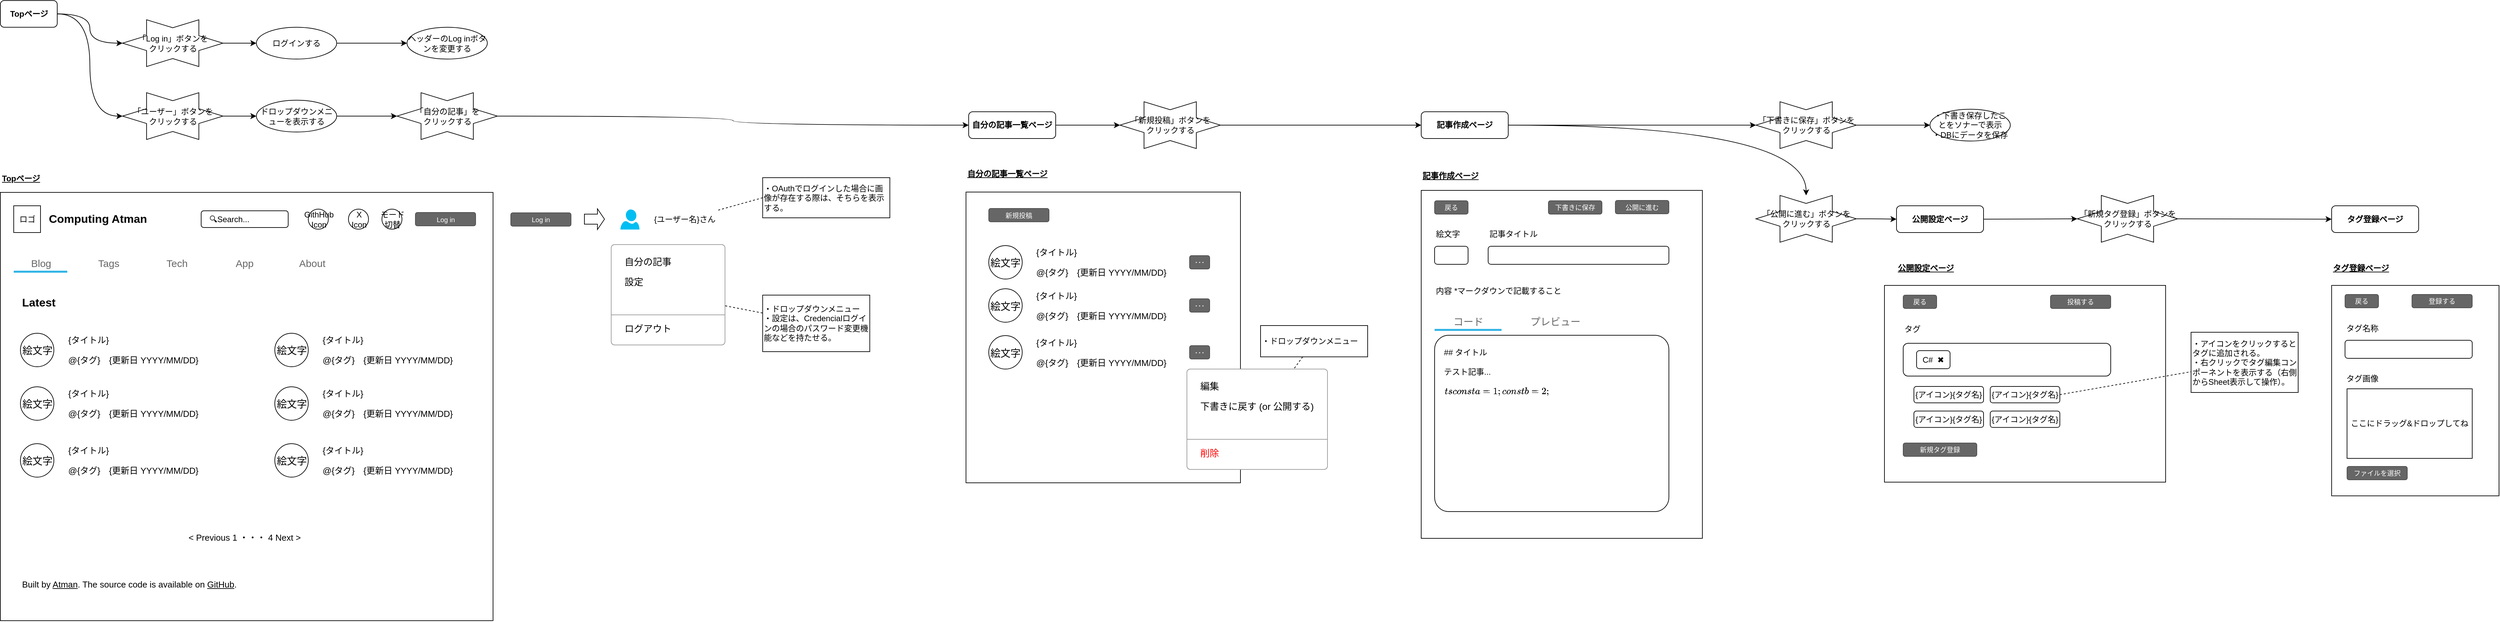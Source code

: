 <mxfile>
    <diagram id="7cTXVbluywycEbsM0X0C" name="トップページ-記事作成">
        <mxGraphModel dx="1246" dy="680" grid="1" gridSize="10" guides="1" tooltips="1" connect="1" arrows="1" fold="1" page="1" pageScale="1" pageWidth="1654" pageHeight="1169" math="0" shadow="0">
            <root>
                <mxCell id="0"/>
                <mxCell id="1" parent="0"/>
                <mxCell id="173" value="" style="rounded=0;whiteSpace=wrap;html=1;fillColor=none;" vertex="1" parent="1">
                    <mxGeometry x="2892" y="504.5" width="420" height="294" as="geometry"/>
                </mxCell>
                <mxCell id="150" value="" style="rounded=0;whiteSpace=wrap;html=1;fillColor=none;" vertex="1" parent="1">
                    <mxGeometry x="2200" y="362.5" width="420" height="520" as="geometry"/>
                </mxCell>
                <mxCell id="125" value="" style="rounded=0;whiteSpace=wrap;html=1;fillColor=none;" vertex="1" parent="1">
                    <mxGeometry x="1520" y="365" width="410" height="434.5" as="geometry"/>
                </mxCell>
                <mxCell id="54" value="" style="rounded=0;whiteSpace=wrap;html=1;fillColor=none;" vertex="1" parent="1">
                    <mxGeometry x="77.5" y="365.5" width="736" height="640" as="geometry"/>
                </mxCell>
                <mxCell id="2" value="ロゴ" style="rounded=0;whiteSpace=wrap;html=1;" parent="1" vertex="1">
                    <mxGeometry x="97.5" y="385.5" width="40" height="40" as="geometry"/>
                </mxCell>
                <mxCell id="4" value="Computing Atman" style="text;html=1;strokeColor=none;fillColor=none;align=left;verticalAlign=middle;whiteSpace=wrap;rounded=0;fontStyle=1;fontSize=17;" parent="1" vertex="1">
                    <mxGeometry x="147.5" y="390.5" width="180" height="30" as="geometry"/>
                </mxCell>
                <mxCell id="5" value="🔍Search..." style="rounded=1;whiteSpace=wrap;html=1;align=left;spacingLeft=10;" parent="1" vertex="1">
                    <mxGeometry x="377.5" y="393" width="130" height="25" as="geometry"/>
                </mxCell>
                <mxCell id="8" value="GithHub&lt;br&gt;Icon" style="ellipse;html=1;aspect=fixed;" parent="1" vertex="1">
                    <mxGeometry x="537.5" y="390.5" width="30" height="30" as="geometry"/>
                </mxCell>
                <mxCell id="9" value="X&lt;br&gt;Icon" style="ellipse;html=1;aspect=fixed;" parent="1" vertex="1">
                    <mxGeometry x="597.5" y="390.5" width="30" height="30" as="geometry"/>
                </mxCell>
                <mxCell id="10" value="モード&lt;br style=&quot;font-size: 12px;&quot;&gt;切替" style="ellipse;html=1;aspect=fixed;fontSize=12;verticalAlign=middle;" parent="1" vertex="1">
                    <mxGeometry x="647.5" y="390.5" width="30" height="30" as="geometry"/>
                </mxCell>
                <mxCell id="11" value="Log in" style="rounded=1;html=1;shadow=0;dashed=0;whiteSpace=wrap;fontSize=10;fillColor=#666666;align=center;strokeColor=#4D4D4D;fontColor=#ffffff;" parent="1" vertex="1">
                    <mxGeometry x="697.5" y="395.5" width="90" height="20" as="geometry"/>
                </mxCell>
                <mxCell id="12" value="" style="strokeWidth=1;html=1;shadow=0;dashed=0;shape=mxgraph.android.rrect;rSize=0;fillColor=none;strokeColor=none;fontSize=15;fontStyle=0" parent="1" vertex="1">
                    <mxGeometry x="97.5" y="455.5" width="510" height="30" as="geometry"/>
                </mxCell>
                <mxCell id="13" value="Tags" style="strokeWidth=1;html=1;shadow=0;dashed=0;shape=mxgraph.android.anchor;fontStyle=0;fontColor=#666666;fontSize=15;" parent="12" vertex="1">
                    <mxGeometry x="101" width="80" height="30" as="geometry"/>
                </mxCell>
                <mxCell id="16" value="About" style="strokeWidth=1;html=1;shadow=0;dashed=0;shape=mxgraph.android.anchor;fontStyle=0;fontColor=#666666;fontSize=15;" parent="12" vertex="1">
                    <mxGeometry x="405.385" width="80" height="30" as="geometry"/>
                </mxCell>
                <mxCell id="14" value="Blog" style="strokeWidth=1;html=1;shadow=0;dashed=0;shape=mxgraph.android.rrect;rSize=0;fontStyle=0;fillColor=none;strokeColor=none;fontColor=#666666;fontSize=15;" parent="12" vertex="1">
                    <mxGeometry width="80" height="30" as="geometry"/>
                </mxCell>
                <mxCell id="15" value="" style="strokeWidth=1;html=1;shadow=0;dashed=0;shape=mxgraph.android.rrect;rSize=0;fillColor=#33b5e5;strokeColor=none;fontSize=17;" parent="14" vertex="1">
                    <mxGeometry y="27.0" width="80" height="3" as="geometry"/>
                </mxCell>
                <mxCell id="24" value="Tech" style="strokeWidth=1;html=1;shadow=0;dashed=0;shape=mxgraph.android.anchor;fontStyle=0;fontColor=#666666;fontSize=15;" parent="12" vertex="1">
                    <mxGeometry x="203" width="80" height="30" as="geometry"/>
                </mxCell>
                <mxCell id="17" value="App" style="strokeWidth=1;html=1;shadow=0;dashed=0;shape=mxgraph.android.anchor;fontStyle=0;fontColor=#666666;fontSize=15;" parent="12" vertex="1">
                    <mxGeometry x="304" width="80" height="30" as="geometry"/>
                </mxCell>
                <mxCell id="28" value="" style="group" parent="1" vertex="1" connectable="0">
                    <mxGeometry x="107.5" y="571" width="329" height="60" as="geometry"/>
                </mxCell>
                <mxCell id="25" value="絵文字" style="ellipse;whiteSpace=wrap;html=1;aspect=fixed;fontSize=15;fillColor=none;" parent="28" vertex="1">
                    <mxGeometry y="5" width="50" height="50" as="geometry"/>
                </mxCell>
                <mxCell id="26" value="{タイトル}" style="text;html=1;strokeColor=none;fillColor=none;align=left;verticalAlign=middle;whiteSpace=wrap;rounded=0;fontSize=13;" parent="28" vertex="1">
                    <mxGeometry x="69" width="260" height="30" as="geometry"/>
                </mxCell>
                <mxCell id="27" value="@{タグ}　{更新日 YYYY/MM/DD}" style="text;html=1;strokeColor=none;fillColor=none;align=left;verticalAlign=middle;whiteSpace=wrap;rounded=0;fontSize=13;" parent="28" vertex="1">
                    <mxGeometry x="69" y="30" width="260" height="30" as="geometry"/>
                </mxCell>
                <mxCell id="29" value="" style="group" parent="1" vertex="1" connectable="0">
                    <mxGeometry x="487.5" y="571" width="329" height="60" as="geometry"/>
                </mxCell>
                <mxCell id="30" value="絵文字" style="ellipse;whiteSpace=wrap;html=1;aspect=fixed;fontSize=15;fillColor=none;" parent="29" vertex="1">
                    <mxGeometry y="5" width="50" height="50" as="geometry"/>
                </mxCell>
                <mxCell id="31" value="{タイトル}" style="text;html=1;strokeColor=none;fillColor=none;align=left;verticalAlign=middle;whiteSpace=wrap;rounded=0;fontSize=13;" parent="29" vertex="1">
                    <mxGeometry x="69" width="260" height="30" as="geometry"/>
                </mxCell>
                <mxCell id="32" value="@{タグ}　{更新日 YYYY/MM/DD}" style="text;html=1;strokeColor=none;fillColor=none;align=left;verticalAlign=middle;whiteSpace=wrap;rounded=0;fontSize=13;" parent="29" vertex="1">
                    <mxGeometry x="69" y="30" width="260" height="30" as="geometry"/>
                </mxCell>
                <mxCell id="33" value="" style="group" parent="1" vertex="1" connectable="0">
                    <mxGeometry x="107.5" y="651" width="329" height="60" as="geometry"/>
                </mxCell>
                <mxCell id="34" value="絵文字" style="ellipse;whiteSpace=wrap;html=1;aspect=fixed;fontSize=15;fillColor=none;" parent="33" vertex="1">
                    <mxGeometry y="5" width="50" height="50" as="geometry"/>
                </mxCell>
                <mxCell id="35" value="{タイトル}" style="text;html=1;strokeColor=none;fillColor=none;align=left;verticalAlign=middle;whiteSpace=wrap;rounded=0;fontSize=13;" parent="33" vertex="1">
                    <mxGeometry x="69" width="260" height="30" as="geometry"/>
                </mxCell>
                <mxCell id="36" value="@{タグ}　{更新日 YYYY/MM/DD}" style="text;html=1;strokeColor=none;fillColor=none;align=left;verticalAlign=middle;whiteSpace=wrap;rounded=0;fontSize=13;" parent="33" vertex="1">
                    <mxGeometry x="69" y="30" width="260" height="30" as="geometry"/>
                </mxCell>
                <mxCell id="37" value="" style="group" parent="1" vertex="1" connectable="0">
                    <mxGeometry x="487.5" y="651" width="329" height="60" as="geometry"/>
                </mxCell>
                <mxCell id="38" value="絵文字" style="ellipse;whiteSpace=wrap;html=1;aspect=fixed;fontSize=15;fillColor=none;" parent="37" vertex="1">
                    <mxGeometry y="5" width="50" height="50" as="geometry"/>
                </mxCell>
                <mxCell id="39" value="{タイトル}" style="text;html=1;strokeColor=none;fillColor=none;align=left;verticalAlign=middle;whiteSpace=wrap;rounded=0;fontSize=13;" parent="37" vertex="1">
                    <mxGeometry x="69" width="260" height="30" as="geometry"/>
                </mxCell>
                <mxCell id="40" value="@{タグ}　{更新日 YYYY/MM/DD}" style="text;html=1;strokeColor=none;fillColor=none;align=left;verticalAlign=middle;whiteSpace=wrap;rounded=0;fontSize=13;" parent="37" vertex="1">
                    <mxGeometry x="69" y="30" width="260" height="30" as="geometry"/>
                </mxCell>
                <mxCell id="41" value="" style="group" parent="1" vertex="1" connectable="0">
                    <mxGeometry x="107.5" y="736" width="329" height="60" as="geometry"/>
                </mxCell>
                <mxCell id="42" value="絵文字" style="ellipse;whiteSpace=wrap;html=1;aspect=fixed;fontSize=15;fillColor=none;" parent="41" vertex="1">
                    <mxGeometry y="5" width="50" height="50" as="geometry"/>
                </mxCell>
                <mxCell id="43" value="{タイトル}" style="text;html=1;strokeColor=none;fillColor=none;align=left;verticalAlign=middle;whiteSpace=wrap;rounded=0;fontSize=13;" parent="41" vertex="1">
                    <mxGeometry x="69" width="260" height="30" as="geometry"/>
                </mxCell>
                <mxCell id="44" value="@{タグ}　{更新日 YYYY/MM/DD}" style="text;html=1;strokeColor=none;fillColor=none;align=left;verticalAlign=middle;whiteSpace=wrap;rounded=0;fontSize=13;" parent="41" vertex="1">
                    <mxGeometry x="69" y="30" width="260" height="30" as="geometry"/>
                </mxCell>
                <mxCell id="45" value="" style="group" parent="1" vertex="1" connectable="0">
                    <mxGeometry x="487.5" y="736" width="329" height="60" as="geometry"/>
                </mxCell>
                <mxCell id="46" value="絵文字" style="ellipse;whiteSpace=wrap;html=1;aspect=fixed;fontSize=15;fillColor=none;" parent="45" vertex="1">
                    <mxGeometry y="5" width="50" height="50" as="geometry"/>
                </mxCell>
                <mxCell id="47" value="{タイトル}" style="text;html=1;strokeColor=none;fillColor=none;align=left;verticalAlign=middle;whiteSpace=wrap;rounded=0;fontSize=13;" parent="45" vertex="1">
                    <mxGeometry x="69" width="260" height="30" as="geometry"/>
                </mxCell>
                <mxCell id="48" value="@{タグ}　{更新日 YYYY/MM/DD}" style="text;html=1;strokeColor=none;fillColor=none;align=left;verticalAlign=middle;whiteSpace=wrap;rounded=0;fontSize=13;" parent="45" vertex="1">
                    <mxGeometry x="69" y="30" width="260" height="30" as="geometry"/>
                </mxCell>
                <mxCell id="50" value="Latest" style="text;html=1;strokeColor=none;fillColor=none;align=left;verticalAlign=middle;whiteSpace=wrap;rounded=0;fontStyle=1;fontSize=17;" parent="1" vertex="1">
                    <mxGeometry x="107.5" y="515.5" width="80" height="30" as="geometry"/>
                </mxCell>
                <mxCell id="51" value="&amp;lt; Previous 1 ・・・ 4 Next &amp;gt;" style="text;html=1;strokeColor=none;fillColor=none;align=center;verticalAlign=middle;whiteSpace=wrap;rounded=0;fontSize=13;" parent="1" vertex="1">
                    <mxGeometry x="247" y="865.5" width="391" height="30" as="geometry"/>
                </mxCell>
                <mxCell id="52" value="Built by &lt;u&gt;Atman&lt;/u&gt;. The source code is available on &lt;u&gt;GitHub&lt;/u&gt;." style="text;html=1;strokeColor=none;fillColor=none;align=left;verticalAlign=middle;whiteSpace=wrap;rounded=0;fontSize=13;" parent="1" vertex="1">
                    <mxGeometry x="107.5" y="935.5" width="391" height="30" as="geometry"/>
                </mxCell>
                <mxCell id="55" value="" style="verticalLabelPosition=bottom;html=1;verticalAlign=top;align=center;strokeColor=none;fillColor=#00BEF2;shape=mxgraph.azure.user;" vertex="1" parent="1">
                    <mxGeometry x="1003.75" y="391" width="28.5" height="30" as="geometry"/>
                </mxCell>
                <mxCell id="58" value="{ユーザー名}さん" style="text;html=1;strokeColor=none;fillColor=none;align=center;verticalAlign=middle;whiteSpace=wrap;rounded=0;" vertex="1" parent="1">
                    <mxGeometry x="1050" y="391" width="100" height="30" as="geometry"/>
                </mxCell>
                <mxCell id="61" style="edgeStyle=none;html=1;exitX=0;exitY=0.5;exitDx=0;exitDy=0;endArrow=none;endFill=0;dashed=1;" edge="1" parent="1" source="60" target="58">
                    <mxGeometry relative="1" as="geometry"/>
                </mxCell>
                <mxCell id="60" value="・OAuthでログインした場合に画像が存在する際は、そちらを表示する。" style="rounded=0;whiteSpace=wrap;html=1;fillColor=none;align=left;" vertex="1" parent="1">
                    <mxGeometry x="1216.25" y="343.5" width="190" height="60" as="geometry"/>
                </mxCell>
                <mxCell id="65" value="" style="html=1;shadow=0;dashed=0;shape=mxgraph.bootstrap.rrect;rSize=5;fillColor=#ffffff;strokeColor=#999999;" vertex="1" parent="1">
                    <mxGeometry x="990" y="443.5" width="170" height="150" as="geometry"/>
                </mxCell>
                <mxCell id="66" value="自分の記事" style="fillColor=none;strokeColor=none;align=left;spacing=20;fontSize=14;" vertex="1" parent="65">
                    <mxGeometry width="170" height="30" relative="1" as="geometry">
                        <mxPoint y="10" as="offset"/>
                    </mxGeometry>
                </mxCell>
                <mxCell id="67" value="設定" style="fillColor=none;strokeColor=none;align=left;spacing=20;fontSize=14;" vertex="1" parent="65">
                    <mxGeometry width="170" height="30" relative="1" as="geometry">
                        <mxPoint y="40" as="offset"/>
                    </mxGeometry>
                </mxCell>
                <mxCell id="69" value="" style="shape=line;strokeColor=#999999;perimeter=none;resizeWidth=1;fillColor=none;" vertex="1" parent="65">
                    <mxGeometry width="170" height="10" relative="1" as="geometry">
                        <mxPoint y="100" as="offset"/>
                    </mxGeometry>
                </mxCell>
                <mxCell id="70" value="ログアウト" style="fillColor=none;strokeColor=none;align=left;spacing=20;fontSize=14;" vertex="1" parent="65">
                    <mxGeometry width="170" height="30" relative="1" as="geometry">
                        <mxPoint y="110" as="offset"/>
                    </mxGeometry>
                </mxCell>
                <mxCell id="71" value="・ドロップダウンメニュー&lt;br&gt;・設定は、Credencialログインの場合のパスワード変更機能などを持たせる。" style="rounded=0;whiteSpace=wrap;html=1;fillColor=none;align=left;" vertex="1" parent="1">
                    <mxGeometry x="1216.25" y="519" width="160" height="84.5" as="geometry"/>
                </mxCell>
                <mxCell id="72" style="edgeStyle=none;html=1;endArrow=none;endFill=0;dashed=1;" edge="1" parent="1" source="71" target="65">
                    <mxGeometry relative="1" as="geometry">
                        <mxPoint x="1178.88" y="623.5" as="sourcePoint"/>
                        <mxPoint x="1036.253" y="699.39" as="targetPoint"/>
                    </mxGeometry>
                </mxCell>
                <mxCell id="78" style="edgeStyle=orthogonalEdgeStyle;curved=1;html=1;exitX=1;exitY=0.5;exitDx=0;exitDy=0;exitPerimeter=0;entryX=0;entryY=0.5;entryDx=0;entryDy=0;endArrow=classic;endFill=1;" edge="1" parent="1" source="75" target="76">
                    <mxGeometry relative="1" as="geometry"/>
                </mxCell>
                <mxCell id="75" value="「Log in」ボタンを&lt;br&gt;クリックする" style="verticalLabelPosition=middle;verticalAlign=middle;html=1;shape=mxgraph.basic.6_point_star;fillColor=none;labelPosition=center;align=center;" vertex="1" parent="1">
                    <mxGeometry x="260" y="107.5" width="150" height="70" as="geometry"/>
                </mxCell>
                <mxCell id="80" style="edgeStyle=orthogonalEdgeStyle;curved=1;html=1;exitX=1;exitY=0.5;exitDx=0;exitDy=0;entryX=0;entryY=0.5;entryDx=0;entryDy=0;endArrow=classic;endFill=1;" edge="1" parent="1" source="76" target="79">
                    <mxGeometry relative="1" as="geometry"/>
                </mxCell>
                <mxCell id="76" value="ログインする" style="ellipse;whiteSpace=wrap;html=1;fillColor=none;" vertex="1" parent="1">
                    <mxGeometry x="460" y="118.75" width="120" height="47.5" as="geometry"/>
                </mxCell>
                <mxCell id="79" value="ヘッダーのLog inボタンを変更する" style="ellipse;whiteSpace=wrap;html=1;fillColor=none;" vertex="1" parent="1">
                    <mxGeometry x="685" y="118.75" width="120" height="47.5" as="geometry"/>
                </mxCell>
                <mxCell id="81" value="Log in" style="rounded=1;html=1;shadow=0;dashed=0;whiteSpace=wrap;fontSize=10;fillColor=#666666;align=center;strokeColor=#4D4D4D;fontColor=#ffffff;" vertex="1" parent="1">
                    <mxGeometry x="840" y="396" width="90" height="20" as="geometry"/>
                </mxCell>
                <mxCell id="82" value="" style="shape=singleArrow;whiteSpace=wrap;html=1;fillColor=none;arrowWidth=0.483;arrowSize=0.352;" vertex="1" parent="1">
                    <mxGeometry x="950" y="390" width="30" height="31" as="geometry"/>
                </mxCell>
                <mxCell id="87" value="" style="group" vertex="1" connectable="0" parent="1">
                    <mxGeometry x="1554" y="440" width="390" height="60" as="geometry"/>
                </mxCell>
                <mxCell id="88" value="絵文字" style="ellipse;whiteSpace=wrap;html=1;aspect=fixed;fontSize=15;fillColor=none;" vertex="1" parent="87">
                    <mxGeometry y="5" width="50" height="50" as="geometry"/>
                </mxCell>
                <mxCell id="89" value="{タイトル}" style="text;html=1;strokeColor=none;fillColor=none;align=left;verticalAlign=middle;whiteSpace=wrap;rounded=0;fontSize=13;" vertex="1" parent="87">
                    <mxGeometry x="69" width="260" height="30" as="geometry"/>
                </mxCell>
                <mxCell id="90" value="@{タグ}　{更新日 YYYY/MM/DD}" style="text;html=1;strokeColor=none;fillColor=none;align=left;verticalAlign=middle;whiteSpace=wrap;rounded=0;fontSize=13;" vertex="1" parent="87">
                    <mxGeometry x="69" y="30" width="260" height="30" as="geometry"/>
                </mxCell>
                <mxCell id="103" value="･･･" style="rounded=1;html=1;shadow=0;dashed=0;whiteSpace=wrap;fontSize=10;fillColor=#666666;align=center;strokeColor=#4D4D4D;fontColor=#ffffff;" vertex="1" parent="87">
                    <mxGeometry x="300" y="20" width="30" height="20" as="geometry"/>
                </mxCell>
                <mxCell id="91" value="新規投稿" style="rounded=1;html=1;shadow=0;dashed=0;whiteSpace=wrap;fontSize=10;fillColor=#666666;align=center;strokeColor=#4D4D4D;fontColor=#ffffff;" vertex="1" parent="1">
                    <mxGeometry x="1554" y="389.5" width="90" height="20" as="geometry"/>
                </mxCell>
                <mxCell id="93" value="" style="group" vertex="1" connectable="0" parent="1">
                    <mxGeometry x="1554" y="504.5" width="340" height="60" as="geometry"/>
                </mxCell>
                <mxCell id="94" value="絵文字" style="ellipse;whiteSpace=wrap;html=1;aspect=fixed;fontSize=15;fillColor=none;" vertex="1" parent="93">
                    <mxGeometry y="5" width="50" height="50" as="geometry"/>
                </mxCell>
                <mxCell id="95" value="{タイトル}" style="text;html=1;strokeColor=none;fillColor=none;align=left;verticalAlign=middle;whiteSpace=wrap;rounded=0;fontSize=13;" vertex="1" parent="93">
                    <mxGeometry x="69" width="260" height="30" as="geometry"/>
                </mxCell>
                <mxCell id="96" value="@{タグ}　{更新日 YYYY/MM/DD}" style="text;html=1;strokeColor=none;fillColor=none;align=left;verticalAlign=middle;whiteSpace=wrap;rounded=0;fontSize=13;" vertex="1" parent="93">
                    <mxGeometry x="69" y="30" width="260" height="30" as="geometry"/>
                </mxCell>
                <mxCell id="104" value="･･･" style="rounded=1;html=1;shadow=0;dashed=0;whiteSpace=wrap;fontSize=10;fillColor=#666666;align=center;strokeColor=#4D4D4D;fontColor=#ffffff;" vertex="1" parent="93">
                    <mxGeometry x="300" y="20" width="30" height="20" as="geometry"/>
                </mxCell>
                <mxCell id="98" value="" style="group" vertex="1" connectable="0" parent="1">
                    <mxGeometry x="1554" y="574.5" width="340" height="60" as="geometry"/>
                </mxCell>
                <mxCell id="99" value="絵文字" style="ellipse;whiteSpace=wrap;html=1;aspect=fixed;fontSize=15;fillColor=none;" vertex="1" parent="98">
                    <mxGeometry y="5" width="50" height="50" as="geometry"/>
                </mxCell>
                <mxCell id="100" value="{タイトル}" style="text;html=1;strokeColor=none;fillColor=none;align=left;verticalAlign=middle;whiteSpace=wrap;rounded=0;fontSize=13;" vertex="1" parent="98">
                    <mxGeometry x="69" width="260" height="30" as="geometry"/>
                </mxCell>
                <mxCell id="101" value="@{タグ}　{更新日 YYYY/MM/DD}" style="text;html=1;strokeColor=none;fillColor=none;align=left;verticalAlign=middle;whiteSpace=wrap;rounded=0;fontSize=13;" vertex="1" parent="98">
                    <mxGeometry x="69" y="30" width="260" height="30" as="geometry"/>
                </mxCell>
                <mxCell id="105" value="･･･" style="rounded=1;html=1;shadow=0;dashed=0;whiteSpace=wrap;fontSize=10;fillColor=#666666;align=center;strokeColor=#4D4D4D;fontColor=#ffffff;" vertex="1" parent="98">
                    <mxGeometry x="300" y="20" width="30" height="20" as="geometry"/>
                </mxCell>
                <mxCell id="106" value="Topページ" style="rounded=1;whiteSpace=wrap;html=1;fillColor=none;fontStyle=1" vertex="1" parent="1">
                    <mxGeometry x="77.5" y="78.75" width="85" height="40" as="geometry"/>
                </mxCell>
                <mxCell id="130" style="edgeStyle=orthogonalEdgeStyle;curved=1;html=1;exitX=1;exitY=0.5;exitDx=0;exitDy=0;fontColor=#FF0000;endArrow=classic;endFill=1;" edge="1" parent="1" source="107" target="129">
                    <mxGeometry relative="1" as="geometry"/>
                </mxCell>
                <mxCell id="107" value="自分の記事一覧ページ" style="rounded=1;whiteSpace=wrap;html=1;fillColor=none;fontStyle=1" vertex="1" parent="1">
                    <mxGeometry x="1524" y="245" width="130" height="40" as="geometry"/>
                </mxCell>
                <mxCell id="108" style="edgeStyle=orthogonalEdgeStyle;curved=1;html=1;exitX=1;exitY=0.5;exitDx=0;exitDy=0;endArrow=classic;endFill=1;entryX=0;entryY=0.5;entryDx=0;entryDy=0;entryPerimeter=0;" edge="1" parent="1" source="106" target="75">
                    <mxGeometry relative="1" as="geometry">
                        <mxPoint x="420" y="125" as="sourcePoint"/>
                        <mxPoint x="270" y="120" as="targetPoint"/>
                    </mxGeometry>
                </mxCell>
                <mxCell id="109" value="「ユーザー」ボタンを&lt;br&gt;クリックする" style="verticalLabelPosition=middle;verticalAlign=middle;html=1;shape=mxgraph.basic.6_point_star;fillColor=none;labelPosition=center;align=center;" vertex="1" parent="1">
                    <mxGeometry x="260" y="216.5" width="150" height="70" as="geometry"/>
                </mxCell>
                <mxCell id="110" value="ドロップダウンメニューを表示する" style="ellipse;whiteSpace=wrap;html=1;fillColor=none;" vertex="1" parent="1">
                    <mxGeometry x="460" y="227.75" width="120" height="47.5" as="geometry"/>
                </mxCell>
                <mxCell id="111" value="「自分の記事」を&lt;br&gt;クリックする" style="verticalLabelPosition=middle;verticalAlign=middle;html=1;shape=mxgraph.basic.6_point_star;fillColor=none;labelPosition=center;align=center;" vertex="1" parent="1">
                    <mxGeometry x="670" y="216.5" width="150" height="70" as="geometry"/>
                </mxCell>
                <mxCell id="112" style="edgeStyle=orthogonalEdgeStyle;curved=1;html=1;exitX=1;exitY=0.5;exitDx=0;exitDy=0;endArrow=classic;endFill=1;entryX=0;entryY=0.5;entryDx=0;entryDy=0;entryPerimeter=0;" edge="1" parent="1" source="106" target="109">
                    <mxGeometry relative="1" as="geometry">
                        <mxPoint x="172.5" y="108.75" as="sourcePoint"/>
                        <mxPoint x="270.0" y="152.5" as="targetPoint"/>
                    </mxGeometry>
                </mxCell>
                <mxCell id="113" style="edgeStyle=orthogonalEdgeStyle;curved=1;html=1;exitX=1;exitY=0.5;exitDx=0;exitDy=0;exitPerimeter=0;entryX=0;entryY=0.5;entryDx=0;entryDy=0;endArrow=classic;endFill=1;" edge="1" parent="1" source="109" target="110">
                    <mxGeometry relative="1" as="geometry">
                        <mxPoint x="420" y="152.5" as="sourcePoint"/>
                        <mxPoint x="470" y="152.5" as="targetPoint"/>
                    </mxGeometry>
                </mxCell>
                <mxCell id="114" style="edgeStyle=orthogonalEdgeStyle;curved=1;html=1;exitX=1;exitY=0.5;exitDx=0;exitDy=0;entryX=0;entryY=0.5;entryDx=0;entryDy=0;endArrow=classic;endFill=1;entryPerimeter=0;" edge="1" parent="1" source="110" target="111">
                    <mxGeometry relative="1" as="geometry">
                        <mxPoint x="590" y="152.5" as="sourcePoint"/>
                        <mxPoint x="695" y="152.5" as="targetPoint"/>
                    </mxGeometry>
                </mxCell>
                <mxCell id="115" value="Topページ" style="text;html=1;strokeColor=none;fillColor=none;align=left;verticalAlign=middle;whiteSpace=wrap;rounded=0;fontStyle=5" vertex="1" parent="1">
                    <mxGeometry x="77.5" y="330" width="100" height="30" as="geometry"/>
                </mxCell>
                <mxCell id="116" style="edgeStyle=orthogonalEdgeStyle;curved=1;html=1;exitX=1;exitY=0.5;exitDx=0;exitDy=0;endArrow=classic;endFill=1;exitPerimeter=0;" edge="1" parent="1" source="111" target="107">
                    <mxGeometry relative="1" as="geometry">
                        <mxPoint x="590" y="261.5" as="sourcePoint"/>
                        <mxPoint x="990" y="270" as="targetPoint"/>
                    </mxGeometry>
                </mxCell>
                <mxCell id="117" value="自分の記事一覧ページ" style="text;html=1;strokeColor=none;fillColor=none;align=left;verticalAlign=middle;whiteSpace=wrap;rounded=0;fontStyle=5" vertex="1" parent="1">
                    <mxGeometry x="1520" y="323" width="146" height="30" as="geometry"/>
                </mxCell>
                <mxCell id="118" value="" style="html=1;shadow=0;dashed=0;shape=mxgraph.bootstrap.rrect;rSize=5;fillColor=#ffffff;strokeColor=#999999;" vertex="1" parent="1">
                    <mxGeometry x="1850" y="629.5" width="210" height="150" as="geometry"/>
                </mxCell>
                <mxCell id="119" value="編集" style="fillColor=none;strokeColor=none;align=left;spacing=20;fontSize=14;" vertex="1" parent="118">
                    <mxGeometry width="170" height="30" relative="1" as="geometry">
                        <mxPoint y="10" as="offset"/>
                    </mxGeometry>
                </mxCell>
                <mxCell id="120" value="下書きに戻す (or 公開する)" style="fillColor=none;strokeColor=none;align=left;spacing=20;fontSize=14;" vertex="1" parent="118">
                    <mxGeometry width="170" height="30" relative="1" as="geometry">
                        <mxPoint y="40" as="offset"/>
                    </mxGeometry>
                </mxCell>
                <mxCell id="121" value="" style="shape=line;strokeColor=#999999;perimeter=none;resizeWidth=1;fillColor=none;" vertex="1" parent="118">
                    <mxGeometry width="210" height="10" relative="1" as="geometry">
                        <mxPoint y="100" as="offset"/>
                    </mxGeometry>
                </mxCell>
                <mxCell id="123" value="削除" style="fillColor=none;strokeColor=none;align=left;spacing=20;fontSize=14;fontColor=#FF0000;" vertex="1" parent="118">
                    <mxGeometry y="110" width="198.333" height="30" as="geometry"/>
                </mxCell>
                <mxCell id="126" value="・ドロップダウンメニュー" style="rounded=0;whiteSpace=wrap;html=1;fillColor=none;align=left;" vertex="1" parent="1">
                    <mxGeometry x="1960" y="564.5" width="160" height="46.75" as="geometry"/>
                </mxCell>
                <mxCell id="127" style="edgeStyle=none;html=1;endArrow=none;endFill=0;dashed=1;" edge="1" parent="1" source="126" target="118">
                    <mxGeometry relative="1" as="geometry">
                        <mxPoint x="1256.25" y="535.292" as="sourcePoint"/>
                        <mxPoint x="1200" y="524.424" as="targetPoint"/>
                    </mxGeometry>
                </mxCell>
                <mxCell id="132" style="edgeStyle=orthogonalEdgeStyle;curved=1;html=1;exitX=1;exitY=0.5;exitDx=0;exitDy=0;exitPerimeter=0;fontColor=#FF0000;endArrow=classic;endFill=1;" edge="1" parent="1" source="129" target="131">
                    <mxGeometry relative="1" as="geometry"/>
                </mxCell>
                <mxCell id="129" value="「新規投稿」ボタンを&lt;br&gt;クリックする" style="verticalLabelPosition=middle;verticalAlign=middle;html=1;shape=mxgraph.basic.6_point_star;fillColor=none;labelPosition=center;align=center;" vertex="1" parent="1">
                    <mxGeometry x="1750" y="230" width="150" height="70" as="geometry"/>
                </mxCell>
                <mxCell id="152" style="edgeStyle=orthogonalEdgeStyle;curved=1;html=1;exitX=1;exitY=0.5;exitDx=0;exitDy=0;fontColor=#000000;endArrow=classic;endFill=1;" edge="1" parent="1" source="131" target="151">
                    <mxGeometry relative="1" as="geometry"/>
                </mxCell>
                <mxCell id="156" style="edgeStyle=orthogonalEdgeStyle;curved=1;html=1;exitX=1;exitY=0.5;exitDx=0;exitDy=0;fontColor=#000000;endArrow=classic;endFill=1;" edge="1" parent="1" source="131" target="155">
                    <mxGeometry relative="1" as="geometry"/>
                </mxCell>
                <mxCell id="131" value="記事作成ページ" style="rounded=1;whiteSpace=wrap;html=1;fillColor=none;fontStyle=1" vertex="1" parent="1">
                    <mxGeometry x="2200" y="245" width="130" height="40" as="geometry"/>
                </mxCell>
                <mxCell id="133" value="記事作成ページ" style="text;html=1;strokeColor=none;fillColor=none;align=left;verticalAlign=middle;whiteSpace=wrap;rounded=0;fontStyle=5" vertex="1" parent="1">
                    <mxGeometry x="2200" y="319.5" width="146" height="43" as="geometry"/>
                </mxCell>
                <mxCell id="134" value="絵文字" style="text;html=1;strokeColor=none;fillColor=none;align=left;verticalAlign=middle;whiteSpace=wrap;rounded=0;fontColor=#000000;" vertex="1" parent="1">
                    <mxGeometry x="2220" y="412.5" width="60" height="30" as="geometry"/>
                </mxCell>
                <mxCell id="135" value="" style="rounded=1;whiteSpace=wrap;html=1;fontColor=#000000;fillColor=none;" vertex="1" parent="1">
                    <mxGeometry x="2220" y="446" width="50" height="27" as="geometry"/>
                </mxCell>
                <mxCell id="136" value="記事タイトル" style="text;html=1;strokeColor=none;fillColor=none;align=left;verticalAlign=middle;whiteSpace=wrap;rounded=0;fontColor=#000000;" vertex="1" parent="1">
                    <mxGeometry x="2300" y="413" width="90" height="30" as="geometry"/>
                </mxCell>
                <mxCell id="137" value="" style="rounded=1;whiteSpace=wrap;html=1;fontColor=#000000;fillColor=none;" vertex="1" parent="1">
                    <mxGeometry x="2300" y="446" width="270" height="27" as="geometry"/>
                </mxCell>
                <mxCell id="138" value="内容 *マークダウンで記載すること" style="text;html=1;strokeColor=none;fillColor=none;align=left;verticalAlign=middle;whiteSpace=wrap;rounded=0;fontColor=#000000;" vertex="1" parent="1">
                    <mxGeometry x="2220" y="498" width="240" height="30" as="geometry"/>
                </mxCell>
                <mxCell id="139" value="戻る" style="rounded=1;html=1;shadow=0;dashed=0;whiteSpace=wrap;fontSize=10;fillColor=#666666;align=center;strokeColor=#4D4D4D;fontColor=#ffffff;" vertex="1" parent="1">
                    <mxGeometry x="2220" y="378" width="50" height="20" as="geometry"/>
                </mxCell>
                <mxCell id="140" value="下書きに保存" style="rounded=1;html=1;shadow=0;dashed=0;whiteSpace=wrap;fontSize=10;fillColor=#666666;align=center;strokeColor=#4D4D4D;fontColor=#ffffff;" vertex="1" parent="1">
                    <mxGeometry x="2390" y="378" width="80" height="20" as="geometry"/>
                </mxCell>
                <mxCell id="141" value="公開に進む" style="rounded=1;html=1;shadow=0;dashed=0;whiteSpace=wrap;fontSize=10;fillColor=#666666;align=center;strokeColor=#4D4D4D;fontColor=#ffffff;" vertex="1" parent="1">
                    <mxGeometry x="2490" y="377.5" width="80" height="20" as="geometry"/>
                </mxCell>
                <mxCell id="142" value="" style="strokeWidth=1;html=1;shadow=0;dashed=0;shape=mxgraph.android.rrect;rSize=0;fillColor=none;strokeColor=none;fontSize=15;fontStyle=0" vertex="1" parent="1">
                    <mxGeometry x="2220" y="542.5" width="270" height="30" as="geometry"/>
                </mxCell>
                <mxCell id="143" value="プレビュー" style="strokeWidth=1;html=1;shadow=0;dashed=0;shape=mxgraph.android.anchor;fontStyle=0;fontColor=#666666;fontSize=15;" vertex="1" parent="142">
                    <mxGeometry x="130.001" width="100" height="30" as="geometry"/>
                </mxCell>
                <mxCell id="145" value="コード" style="strokeWidth=1;html=1;shadow=0;dashed=0;shape=mxgraph.android.rrect;rSize=0;fontStyle=0;fillColor=none;strokeColor=none;fontColor=#666666;fontSize=15;" vertex="1" parent="142">
                    <mxGeometry width="100" height="30" as="geometry"/>
                </mxCell>
                <mxCell id="146" value="" style="strokeWidth=1;html=1;shadow=0;dashed=0;shape=mxgraph.android.rrect;rSize=0;fillColor=#33b5e5;strokeColor=none;fontSize=17;" vertex="1" parent="145">
                    <mxGeometry y="27.0" width="100.0" height="3" as="geometry"/>
                </mxCell>
                <mxCell id="149" value="## タイトル&lt;br&gt;&lt;br&gt;テスト記事...&lt;br&gt;&lt;br&gt;```ts&lt;br&gt;const a = 1;&lt;br&gt;const b = 2;&lt;br&gt;```" style="rounded=1;whiteSpace=wrap;html=1;fontColor=#000000;fillColor=none;arcSize=8;align=left;verticalAlign=top;spacing=14;" vertex="1" parent="1">
                    <mxGeometry x="2220" y="579" width="350" height="263.5" as="geometry"/>
                </mxCell>
                <mxCell id="154" style="edgeStyle=orthogonalEdgeStyle;curved=1;html=1;exitX=1;exitY=0.5;exitDx=0;exitDy=0;exitPerimeter=0;fontColor=#000000;endArrow=classic;endFill=1;" edge="1" parent="1" source="151" target="153">
                    <mxGeometry relative="1" as="geometry"/>
                </mxCell>
                <mxCell id="151" value="「下書きに保存」ボタンを&lt;br&gt;クリックする" style="verticalLabelPosition=middle;verticalAlign=middle;html=1;shape=mxgraph.basic.6_point_star;fillColor=none;labelPosition=center;align=center;" vertex="1" parent="1">
                    <mxGeometry x="2700" y="230" width="150" height="70" as="geometry"/>
                </mxCell>
                <mxCell id="153" value="・下書き保存したことをソナーで表示&lt;br&gt;・DBにデータを保存" style="ellipse;whiteSpace=wrap;html=1;fillColor=none;" vertex="1" parent="1">
                    <mxGeometry x="2960" y="241.25" width="120" height="47.5" as="geometry"/>
                </mxCell>
                <mxCell id="159" style="edgeStyle=orthogonalEdgeStyle;curved=1;html=1;exitX=1;exitY=0.5;exitDx=0;exitDy=0;exitPerimeter=0;fontColor=#000000;endArrow=classic;endFill=1;" edge="1" parent="1" source="155" target="157">
                    <mxGeometry relative="1" as="geometry"/>
                </mxCell>
                <mxCell id="155" value="「公開に進む」ボタンを&lt;br&gt;クリックする" style="verticalLabelPosition=middle;verticalAlign=middle;html=1;shape=mxgraph.basic.6_point_star;fillColor=none;labelPosition=center;align=center;" vertex="1" parent="1">
                    <mxGeometry x="2700" y="370" width="150" height="70" as="geometry"/>
                </mxCell>
                <mxCell id="157" value="公開設定ページ" style="rounded=1;whiteSpace=wrap;html=1;fillColor=none;fontStyle=1" vertex="1" parent="1">
                    <mxGeometry x="2910" y="385.5" width="130" height="40" as="geometry"/>
                </mxCell>
                <mxCell id="158" value="公開設定ページ" style="text;html=1;strokeColor=none;fillColor=none;align=left;verticalAlign=middle;whiteSpace=wrap;rounded=0;fontStyle=5" vertex="1" parent="1">
                    <mxGeometry x="2910" y="457" width="146" height="43" as="geometry"/>
                </mxCell>
                <mxCell id="160" value="戻る" style="rounded=1;html=1;shadow=0;dashed=0;whiteSpace=wrap;fontSize=10;fillColor=#666666;align=center;strokeColor=#4D4D4D;fontColor=#ffffff;" vertex="1" parent="1">
                    <mxGeometry x="2920" y="519" width="50" height="20" as="geometry"/>
                </mxCell>
                <mxCell id="161" value="投稿する" style="rounded=1;html=1;shadow=0;dashed=0;whiteSpace=wrap;fontSize=10;fillColor=#666666;align=center;strokeColor=#4D4D4D;fontColor=#ffffff;" vertex="1" parent="1">
                    <mxGeometry x="3140" y="519" width="90" height="20" as="geometry"/>
                </mxCell>
                <mxCell id="162" value="タグ" style="text;html=1;strokeColor=none;fillColor=none;align=left;verticalAlign=middle;whiteSpace=wrap;rounded=0;fontColor=#000000;" vertex="1" parent="1">
                    <mxGeometry x="2920" y="555" width="130" height="30" as="geometry"/>
                </mxCell>
                <mxCell id="163" value="" style="rounded=1;whiteSpace=wrap;html=1;fontColor=#000000;fillColor=none;" vertex="1" parent="1">
                    <mxGeometry x="2920" y="591" width="310" height="49" as="geometry"/>
                </mxCell>
                <mxCell id="164" value="C#&amp;nbsp; ✖" style="rounded=1;whiteSpace=wrap;html=1;fontColor=#000000;fillColor=none;" vertex="1" parent="1">
                    <mxGeometry x="2940" y="602" width="50" height="27" as="geometry"/>
                </mxCell>
                <mxCell id="166" value="{アイコン}{タグ名}" style="rounded=1;whiteSpace=wrap;html=1;fontColor=#000000;fillColor=none;" vertex="1" parent="1">
                    <mxGeometry x="2936" y="655.5" width="104" height="24.5" as="geometry"/>
                </mxCell>
                <mxCell id="171" style="html=1;exitX=1;exitY=0.5;exitDx=0;exitDy=0;fontColor=#000000;endArrow=none;endFill=0;dashed=1;" edge="1" parent="1" source="167" target="170">
                    <mxGeometry relative="1" as="geometry"/>
                </mxCell>
                <mxCell id="167" value="{アイコン}{タグ名}" style="rounded=1;whiteSpace=wrap;html=1;fontColor=#000000;fillColor=none;" vertex="1" parent="1">
                    <mxGeometry x="3050" y="655.5" width="104" height="24.5" as="geometry"/>
                </mxCell>
                <mxCell id="168" value="{アイコン}{タグ名}" style="rounded=1;whiteSpace=wrap;html=1;fontColor=#000000;fillColor=none;" vertex="1" parent="1">
                    <mxGeometry x="2936" y="692.25" width="104" height="24.5" as="geometry"/>
                </mxCell>
                <mxCell id="169" value="{アイコン}{タグ名}" style="rounded=1;whiteSpace=wrap;html=1;fontColor=#000000;fillColor=none;" vertex="1" parent="1">
                    <mxGeometry x="3050" y="692.25" width="104" height="24.5" as="geometry"/>
                </mxCell>
                <mxCell id="170" value="・アイコンをクリックするとタグに追加される。&lt;br&gt;・右クリックでタグ編集コンポーネントを表示する（右側からSheet表示して操作）。" style="rounded=0;whiteSpace=wrap;html=1;fillColor=none;align=left;" vertex="1" parent="1">
                    <mxGeometry x="3350" y="574.5" width="160" height="90" as="geometry"/>
                </mxCell>
                <mxCell id="172" value="新規タグ登録" style="rounded=1;html=1;shadow=0;dashed=0;whiteSpace=wrap;fontSize=10;fillColor=#666666;align=center;strokeColor=#4D4D4D;fontColor=#ffffff;" vertex="1" parent="1">
                    <mxGeometry x="2920" y="740" width="110" height="20" as="geometry"/>
                </mxCell>
                <mxCell id="174" value="「新規タグ登録」ボタンを&lt;br&gt;クリックする" style="verticalLabelPosition=middle;verticalAlign=middle;html=1;shape=mxgraph.basic.6_point_star;fillColor=none;labelPosition=center;align=center;" vertex="1" parent="1">
                    <mxGeometry x="3180" y="370" width="150" height="70" as="geometry"/>
                </mxCell>
                <mxCell id="176" style="edgeStyle=orthogonalEdgeStyle;curved=1;html=1;fontColor=#000000;endArrow=classic;endFill=1;exitX=1;exitY=0.5;exitDx=0;exitDy=0;exitPerimeter=0;" edge="1" parent="1" source="157" target="174">
                    <mxGeometry relative="1" as="geometry">
                        <mxPoint x="3040" y="424.5" as="sourcePoint"/>
                        <mxPoint x="3140" y="330" as="targetPoint"/>
                    </mxGeometry>
                </mxCell>
                <mxCell id="177" value="タグ登録ページ" style="rounded=1;whiteSpace=wrap;html=1;fillColor=none;fontStyle=1" vertex="1" parent="1">
                    <mxGeometry x="3560" y="385.5" width="130" height="40" as="geometry"/>
                </mxCell>
                <mxCell id="178" style="edgeStyle=orthogonalEdgeStyle;curved=1;html=1;fontColor=#000000;endArrow=classic;endFill=1;exitX=1;exitY=0.5;exitDx=0;exitDy=0;exitPerimeter=0;" edge="1" parent="1" source="174" target="177">
                    <mxGeometry relative="1" as="geometry">
                        <mxPoint x="3250" y="564.5" as="sourcePoint"/>
                        <mxPoint x="3350" y="470" as="targetPoint"/>
                    </mxGeometry>
                </mxCell>
                <mxCell id="179" value="タグ登録ページ" style="text;html=1;strokeColor=none;fillColor=none;align=left;verticalAlign=middle;whiteSpace=wrap;rounded=0;fontStyle=5" vertex="1" parent="1">
                    <mxGeometry x="3560" y="457" width="146" height="43" as="geometry"/>
                </mxCell>
                <mxCell id="180" value="戻る" style="rounded=1;html=1;shadow=0;dashed=0;whiteSpace=wrap;fontSize=10;fillColor=#666666;align=center;strokeColor=#4D4D4D;fontColor=#ffffff;" vertex="1" parent="1">
                    <mxGeometry x="3580" y="518" width="50" height="20" as="geometry"/>
                </mxCell>
                <mxCell id="181" value="登録する" style="rounded=1;html=1;shadow=0;dashed=0;whiteSpace=wrap;fontSize=10;fillColor=#666666;align=center;strokeColor=#4D4D4D;fontColor=#ffffff;" vertex="1" parent="1">
                    <mxGeometry x="3680" y="518" width="90" height="20" as="geometry"/>
                </mxCell>
                <mxCell id="182" value="タグ名称" style="text;html=1;strokeColor=none;fillColor=none;align=left;verticalAlign=middle;whiteSpace=wrap;rounded=0;fontColor=#000000;" vertex="1" parent="1">
                    <mxGeometry x="3580" y="554" width="130" height="30" as="geometry"/>
                </mxCell>
                <mxCell id="183" value="" style="rounded=1;whiteSpace=wrap;html=1;fontColor=#000000;fillColor=none;" vertex="1" parent="1">
                    <mxGeometry x="3580" y="586.5" width="190" height="27" as="geometry"/>
                </mxCell>
                <mxCell id="184" value="ここにドラッグ&amp;amp;ドロップしてね" style="rounded=0;whiteSpace=wrap;html=1;fontColor=#000000;fillColor=none;" vertex="1" parent="1">
                    <mxGeometry x="3583" y="659" width="187" height="104" as="geometry"/>
                </mxCell>
                <mxCell id="185" value="タグ画像" style="text;html=1;strokeColor=none;fillColor=none;align=left;verticalAlign=middle;whiteSpace=wrap;rounded=0;fontColor=#000000;" vertex="1" parent="1">
                    <mxGeometry x="3580" y="629" width="130" height="30" as="geometry"/>
                </mxCell>
                <mxCell id="186" value="ファイルを選択" style="rounded=1;html=1;shadow=0;dashed=0;whiteSpace=wrap;fontSize=10;fillColor=#666666;align=center;strokeColor=#4D4D4D;fontColor=#ffffff;" vertex="1" parent="1">
                    <mxGeometry x="3583" y="775" width="90" height="20" as="geometry"/>
                </mxCell>
                <mxCell id="187" value="" style="rounded=0;whiteSpace=wrap;html=1;fillColor=none;" vertex="1" parent="1">
                    <mxGeometry x="3560" y="504.5" width="250" height="314.5" as="geometry"/>
                </mxCell>
            </root>
        </mxGraphModel>
    </diagram>
</mxfile>